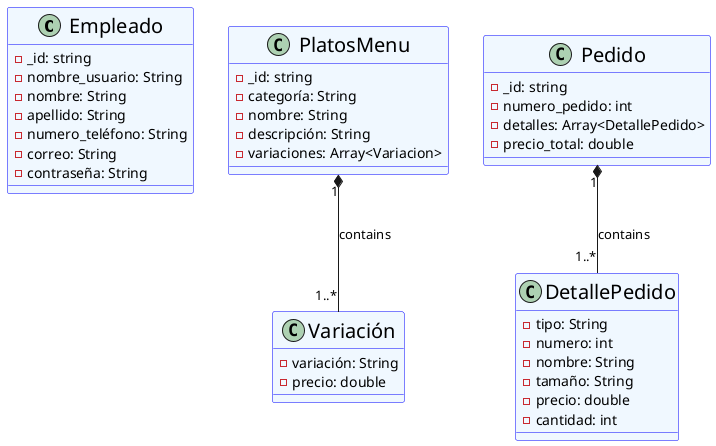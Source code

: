 @startuml menu
skinparam classBackgroundColor AliceBlue
skinparam classBorderColor Blue
skinparam classFontName Comic Sans 
skinparam classFontSize 20

class Empleado {
 - _id: string
 - nombre_usuario: String
 - nombre: String
 - apellido: String
 - numero_teléfono: String
 - correo: String
 - contraseña: String
}

class PlatosMenu {
  - _id: string
  - categoría: String
  - nombre: String
  - descripción: String
  - variaciones: Array<Variacion>
}

class Variación {
  - variación: String
  - precio: double
}

class Pedido {
 - _id: string
 - numero_pedido: int
 - detalles: Array<DetallePedido>
 - precio_total: double
}

class DetallePedido {
 - tipo: String
 - numero: int
 - nombre: String
 - tamaño: String
 - precio: double
 - cantidad: int
}
PlatosMenu "1" *-- "1..*" Variación : contains
Pedido "1" *-- "1..*" DetallePedido : contains
@enduml